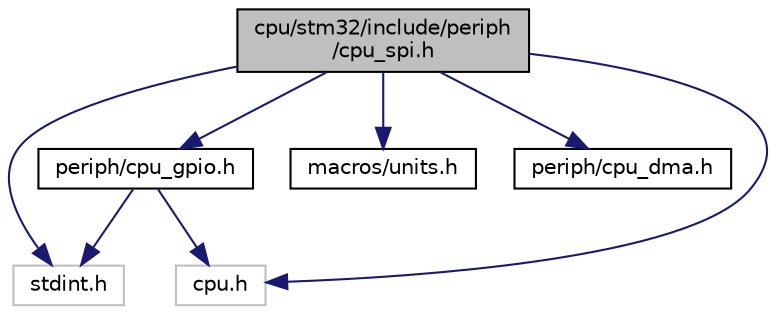 digraph "cpu/stm32/include/periph/cpu_spi.h"
{
 // LATEX_PDF_SIZE
  edge [fontname="Helvetica",fontsize="10",labelfontname="Helvetica",labelfontsize="10"];
  node [fontname="Helvetica",fontsize="10",shape=record];
  Node1 [label="cpu/stm32/include/periph\l/cpu_spi.h",height=0.2,width=0.4,color="black", fillcolor="grey75", style="filled", fontcolor="black",tooltip="SPI CPU specific definitions for the STM32 family."];
  Node1 -> Node2 [color="midnightblue",fontsize="10",style="solid",fontname="Helvetica"];
  Node2 [label="stdint.h",height=0.2,width=0.4,color="grey75", fillcolor="white", style="filled",tooltip=" "];
  Node1 -> Node3 [color="midnightblue",fontsize="10",style="solid",fontname="Helvetica"];
  Node3 [label="cpu.h",height=0.2,width=0.4,color="grey75", fillcolor="white", style="filled",tooltip=" "];
  Node1 -> Node4 [color="midnightblue",fontsize="10",style="solid",fontname="Helvetica"];
  Node4 [label="macros/units.h",height=0.2,width=0.4,color="black", fillcolor="white", style="filled",URL="$units_8h.html",tooltip="Unit helper macros."];
  Node1 -> Node5 [color="midnightblue",fontsize="10",style="solid",fontname="Helvetica"];
  Node5 [label="periph/cpu_dma.h",height=0.2,width=0.4,color="black", fillcolor="white", style="filled",URL="$cpu__dma_8h.html",tooltip="DMA CPU specific definitions for the STM32 family."];
  Node1 -> Node6 [color="midnightblue",fontsize="10",style="solid",fontname="Helvetica"];
  Node6 [label="periph/cpu_gpio.h",height=0.2,width=0.4,color="black", fillcolor="white", style="filled",URL="$cpu__gpio_8h.html",tooltip="GPIO CPU definitions for the STM32 family."];
  Node6 -> Node2 [color="midnightblue",fontsize="10",style="solid",fontname="Helvetica"];
  Node6 -> Node3 [color="midnightblue",fontsize="10",style="solid",fontname="Helvetica"];
}
